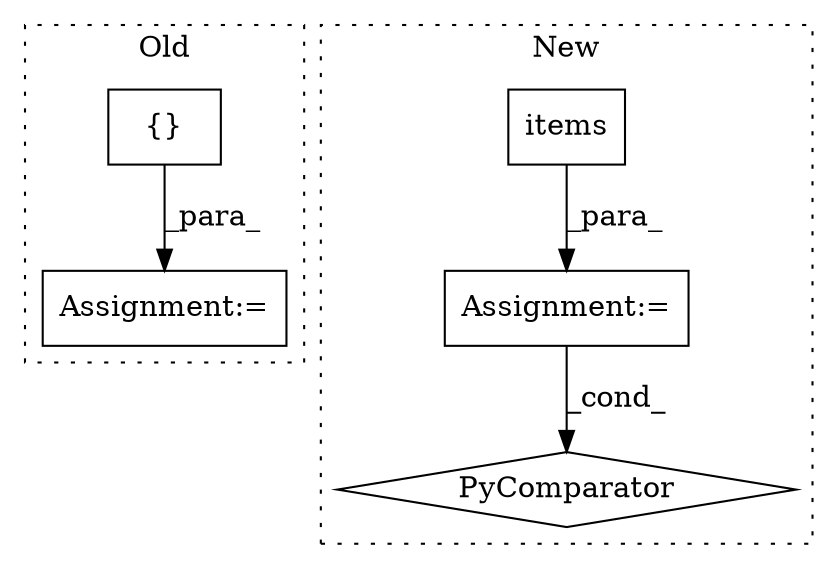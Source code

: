 digraph G {
subgraph cluster0 {
1 [label="{}" a="4" s="1654" l="2" shape="box"];
5 [label="Assignment:=" a="7" s="1636" l="1" shape="box"];
label = "Old";
style="dotted";
}
subgraph cluster1 {
2 [label="items" a="32" s="1648" l="7" shape="box"];
3 [label="Assignment:=" a="7" s="1617" l="47" shape="box"];
4 [label="PyComparator" a="113" s="1617" l="47" shape="diamond"];
label = "New";
style="dotted";
}
1 -> 5 [label="_para_"];
2 -> 3 [label="_para_"];
3 -> 4 [label="_cond_"];
}